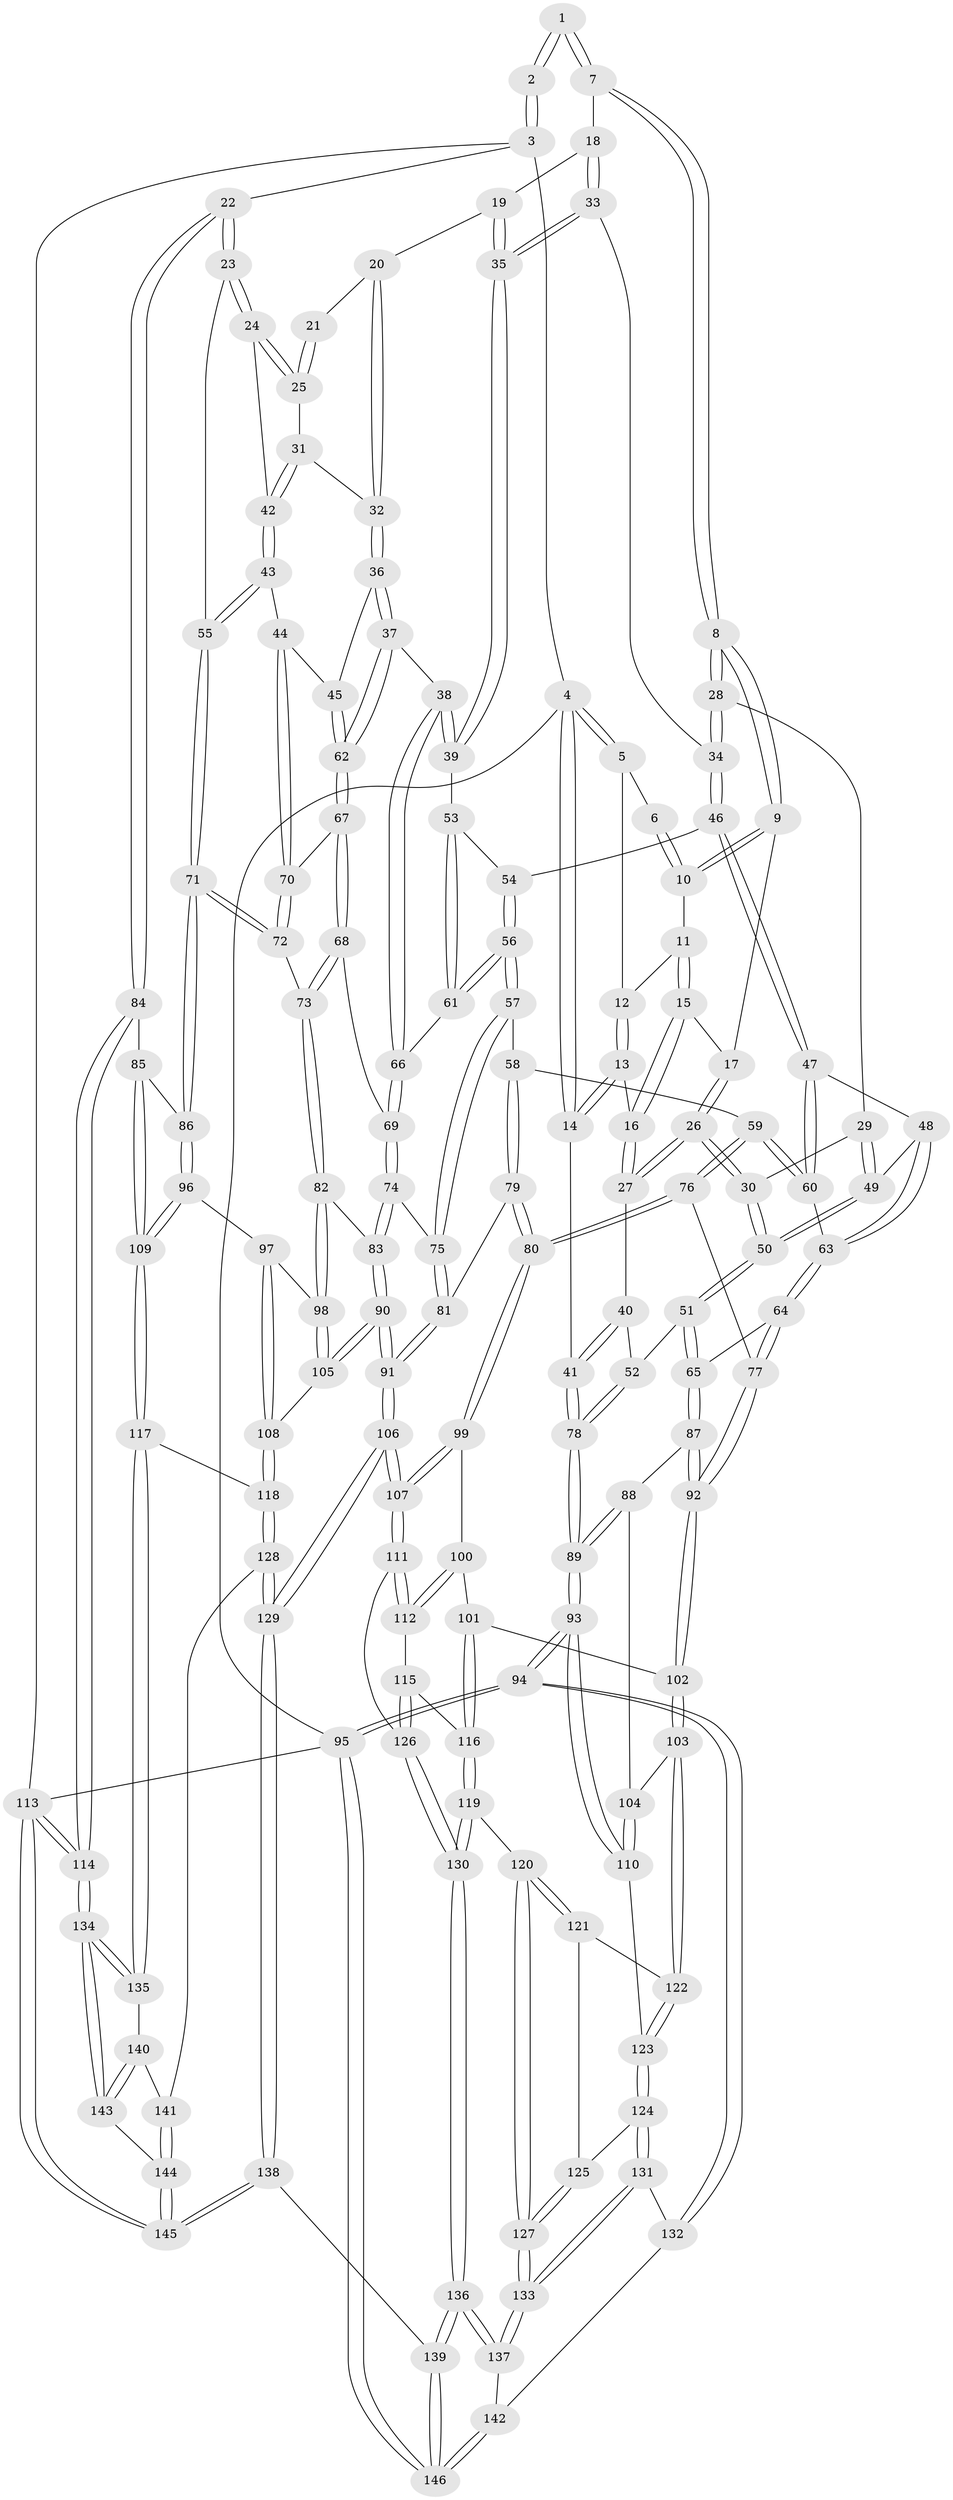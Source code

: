 // Generated by graph-tools (version 1.1) at 2025/51/03/09/25 03:51:00]
// undirected, 146 vertices, 362 edges
graph export_dot {
graph [start="1"]
  node [color=gray90,style=filled];
  1 [pos="+0.5374166092734839+0"];
  2 [pos="+1+0"];
  3 [pos="+1+0"];
  4 [pos="+0+0"];
  5 [pos="+0+0"];
  6 [pos="+0.29598686490554527+0"];
  7 [pos="+0.5084009581391791+0.12063822183965243"];
  8 [pos="+0.3566620600784525+0.14360963923443387"];
  9 [pos="+0.31438433438276825+0.10927685758992815"];
  10 [pos="+0.2818999546315551+0.04914499074081448"];
  11 [pos="+0.13661065082347704+0.09935525858009535"];
  12 [pos="+0.11221038746667975+0.08511493972551452"];
  13 [pos="+0+0.15348511967322315"];
  14 [pos="+0+0.18434883481265282"];
  15 [pos="+0.13728329710248616+0.11913988881433259"];
  16 [pos="+0.12009503006267983+0.20923544669099184"];
  17 [pos="+0.2246269000983683+0.18964012997473642"];
  18 [pos="+0.5129432077354494+0.1252387293230157"];
  19 [pos="+0.5501109646593674+0.14837003589087822"];
  20 [pos="+0.6038307811503004+0.15024953470065047"];
  21 [pos="+0.9609577679659953+0"];
  22 [pos="+1+0.37387537084352557"];
  23 [pos="+1+0.3748721191057435"];
  24 [pos="+0.9491857772790501+0.2718363750500611"];
  25 [pos="+0.8526094534796361+0.11900304387304313"];
  26 [pos="+0.18588429105535154+0.2583626845245142"];
  27 [pos="+0.13167815165380495+0.23994995703427638"];
  28 [pos="+0.35039602619990967+0.2382894645222112"];
  29 [pos="+0.3480808800816037+0.2403789075463231"];
  30 [pos="+0.19666673846032254+0.2721880270985721"];
  31 [pos="+0.8089228739875838+0.19050931727560735"];
  32 [pos="+0.7013596189812087+0.22837251338051903"];
  33 [pos="+0.4498018716028091+0.2917239791102278"];
  34 [pos="+0.4271002597397731+0.3017842658210609"];
  35 [pos="+0.5572669915914977+0.301586358136111"];
  36 [pos="+0.6771169613015562+0.2946094954741653"];
  37 [pos="+0.633027144308506+0.3302823672956127"];
  38 [pos="+0.5819776936743684+0.3338176489085247"];
  39 [pos="+0.5801405658224734+0.33242574340703973"];
  40 [pos="+0.09886079318660143+0.26550892437352347"];
  41 [pos="+0+0.3020383296747408"];
  42 [pos="+0.8388822207630348+0.3136167112370935"];
  43 [pos="+0.8374580036665288+0.343888578462009"];
  44 [pos="+0.7963025202115631+0.3605040730739446"];
  45 [pos="+0.7651825199882971+0.35499739776838257"];
  46 [pos="+0.42432791296626815+0.335635952405282"];
  47 [pos="+0.38927893075645675+0.36553174730641785"];
  48 [pos="+0.3365342016858063+0.37306933474429094"];
  49 [pos="+0.3006219189955771+0.3558739278763322"];
  50 [pos="+0.21732349386731634+0.38203336065461707"];
  51 [pos="+0.17198873256550853+0.4693766487772605"];
  52 [pos="+0.08652095335153004+0.4429432227344713"];
  53 [pos="+0.4852775276665616+0.3677496702997406"];
  54 [pos="+0.4470083367636115+0.3607208210704806"];
  55 [pos="+0.9269480575143739+0.42406299509259815"];
  56 [pos="+0.4560407574671489+0.4826092835361133"];
  57 [pos="+0.4481436699461462+0.493080864806422"];
  58 [pos="+0.44599885852675214+0.4946197563676817"];
  59 [pos="+0.42634579532478106+0.4861745132957117"];
  60 [pos="+0.40996262077100437+0.4772110551467502"];
  61 [pos="+0.5090464313127153+0.4463551431425051"];
  62 [pos="+0.6822993392820914+0.41756595591823026"];
  63 [pos="+0.3541738898320913+0.46750359067853997"];
  64 [pos="+0.22631642489024562+0.5078486300602572"];
  65 [pos="+0.17865086335506533+0.48126325350197674"];
  66 [pos="+0.5592207648643672+0.4282224578402423"];
  67 [pos="+0.6844741793543314+0.4392351937678587"];
  68 [pos="+0.6540801610548136+0.5049276157197025"];
  69 [pos="+0.6395092730024372+0.5106004080880568"];
  70 [pos="+0.7675641994903464+0.4357406802433165"];
  71 [pos="+0.8482113978104328+0.5480701542304296"];
  72 [pos="+0.8267494916961999+0.5440471200608463"];
  73 [pos="+0.7743972179092509+0.5529994314697724"];
  74 [pos="+0.6168529865480106+0.5450492606127836"];
  75 [pos="+0.6131987256914717+0.545067734458814"];
  76 [pos="+0.2800056678681345+0.5874182775659632"];
  77 [pos="+0.28000271516193154+0.5874155061182749"];
  78 [pos="+0+0.4345168494150377"];
  79 [pos="+0.4416754328324513+0.6043106726290168"];
  80 [pos="+0.3096965935516366+0.6206913960538036"];
  81 [pos="+0.44380926327668807+0.6066493368000253"];
  82 [pos="+0.7200614401057848+0.634121401484698"];
  83 [pos="+0.6200373913600119+0.6128141705618537"];
  84 [pos="+1+0.6352768627810007"];
  85 [pos="+0.9978899640507557+0.6302475927393391"];
  86 [pos="+0.8649837923898963+0.5784308238346232"];
  87 [pos="+0.12327530332735087+0.6056887061661796"];
  88 [pos="+0.1178626934906158+0.6102671603377011"];
  89 [pos="+0+0.5333090499082976"];
  90 [pos="+0.5533722723170169+0.7473671473520832"];
  91 [pos="+0.526563829528443+0.7652254172947229"];
  92 [pos="+0.18712282352053874+0.6683772846843709"];
  93 [pos="+0+0.6952071504271685"];
  94 [pos="+0+0.8019216561335658"];
  95 [pos="+0+1"];
  96 [pos="+0.8318028057988038+0.6949328906830408"];
  97 [pos="+0.7607620816706758+0.684625831139548"];
  98 [pos="+0.726976673704552+0.666354338428139"];
  99 [pos="+0.3025178005447064+0.6687694425494467"];
  100 [pos="+0.2918429385951784+0.6890780451506391"];
  101 [pos="+0.23505264589046074+0.7160503452645482"];
  102 [pos="+0.19923491979504587+0.7177405579588172"];
  103 [pos="+0.1978800671115894+0.7189507834944768"];
  104 [pos="+0.08319959046774819+0.6753949734506416"];
  105 [pos="+0.65457347773383+0.7397259465325973"];
  106 [pos="+0.5167753570934599+0.7890655945337616"];
  107 [pos="+0.5022079038124763+0.789890513190005"];
  108 [pos="+0.7239520085478862+0.7703023795300465"];
  109 [pos="+0.8620714733020046+0.7980707982572885"];
  110 [pos="+0.030140676557460777+0.7295574136816948"];
  111 [pos="+0.4206079509243164+0.807605638160866"];
  112 [pos="+0.3065564300719825+0.7298402455169242"];
  113 [pos="+1+1"];
  114 [pos="+1+1"];
  115 [pos="+0.29120588026782646+0.7823253601160595"];
  116 [pos="+0.25991864382370133+0.7920743709280204"];
  117 [pos="+0.8620717166068311+0.7981021493807362"];
  118 [pos="+0.7596295163687306+0.7996623917981969"];
  119 [pos="+0.23962430018797112+0.8190435333947037"];
  120 [pos="+0.22411047468374032+0.8292067881964923"];
  121 [pos="+0.18799000608144695+0.7569616242198993"];
  122 [pos="+0.19752585154577795+0.7195590568742746"];
  123 [pos="+0.05230924829854876+0.7518588121425227"];
  124 [pos="+0.07396319831086942+0.783563713187634"];
  125 [pos="+0.13848287392009626+0.7856631705446221"];
  126 [pos="+0.361288996716633+0.8377598554517524"];
  127 [pos="+0.20426841350772137+0.8741604456024545"];
  128 [pos="+0.6816618542580399+0.8941461202579251"];
  129 [pos="+0.5591237225749366+0.9205972836761988"];
  130 [pos="+0.3522316999508694+0.8476048631081596"];
  131 [pos="+0.08012520811810711+0.8430344841732684"];
  132 [pos="+0.05629834219929096+0.8747587516248116"];
  133 [pos="+0.20015481043621336+0.8984082781535581"];
  134 [pos="+1+1"];
  135 [pos="+0.881898280606363+0.8258513253672016"];
  136 [pos="+0.27075653144402356+0.993340090060381"];
  137 [pos="+0.20703463874841774+0.9199180371354448"];
  138 [pos="+0.511301521337481+1"];
  139 [pos="+0.33181595397150965+1"];
  140 [pos="+0.8171282209148077+0.9070971987384759"];
  141 [pos="+0.7292991369760318+0.9138234256286931"];
  142 [pos="+0.05024606380514534+0.9580938718790805"];
  143 [pos="+0.814893155696953+0.9669517477775129"];
  144 [pos="+0.7779021816284472+1"];
  145 [pos="+0.7360882553053636+1"];
  146 [pos="+0+1"];
  1 -- 2;
  1 -- 2;
  1 -- 7;
  1 -- 7;
  2 -- 3;
  2 -- 3;
  3 -- 4;
  3 -- 22;
  3 -- 113;
  4 -- 5;
  4 -- 5;
  4 -- 14;
  4 -- 14;
  4 -- 95;
  5 -- 6;
  5 -- 12;
  6 -- 10;
  6 -- 10;
  7 -- 8;
  7 -- 8;
  7 -- 18;
  8 -- 9;
  8 -- 9;
  8 -- 28;
  8 -- 28;
  9 -- 10;
  9 -- 10;
  9 -- 17;
  10 -- 11;
  11 -- 12;
  11 -- 15;
  11 -- 15;
  12 -- 13;
  12 -- 13;
  13 -- 14;
  13 -- 14;
  13 -- 16;
  14 -- 41;
  15 -- 16;
  15 -- 16;
  15 -- 17;
  16 -- 27;
  16 -- 27;
  17 -- 26;
  17 -- 26;
  18 -- 19;
  18 -- 33;
  18 -- 33;
  19 -- 20;
  19 -- 35;
  19 -- 35;
  20 -- 21;
  20 -- 32;
  20 -- 32;
  21 -- 25;
  21 -- 25;
  22 -- 23;
  22 -- 23;
  22 -- 84;
  22 -- 84;
  23 -- 24;
  23 -- 24;
  23 -- 55;
  24 -- 25;
  24 -- 25;
  24 -- 42;
  25 -- 31;
  26 -- 27;
  26 -- 27;
  26 -- 30;
  26 -- 30;
  27 -- 40;
  28 -- 29;
  28 -- 34;
  28 -- 34;
  29 -- 30;
  29 -- 49;
  29 -- 49;
  30 -- 50;
  30 -- 50;
  31 -- 32;
  31 -- 42;
  31 -- 42;
  32 -- 36;
  32 -- 36;
  33 -- 34;
  33 -- 35;
  33 -- 35;
  34 -- 46;
  34 -- 46;
  35 -- 39;
  35 -- 39;
  36 -- 37;
  36 -- 37;
  36 -- 45;
  37 -- 38;
  37 -- 62;
  37 -- 62;
  38 -- 39;
  38 -- 39;
  38 -- 66;
  38 -- 66;
  39 -- 53;
  40 -- 41;
  40 -- 41;
  40 -- 52;
  41 -- 78;
  41 -- 78;
  42 -- 43;
  42 -- 43;
  43 -- 44;
  43 -- 55;
  43 -- 55;
  44 -- 45;
  44 -- 70;
  44 -- 70;
  45 -- 62;
  45 -- 62;
  46 -- 47;
  46 -- 47;
  46 -- 54;
  47 -- 48;
  47 -- 60;
  47 -- 60;
  48 -- 49;
  48 -- 63;
  48 -- 63;
  49 -- 50;
  49 -- 50;
  50 -- 51;
  50 -- 51;
  51 -- 52;
  51 -- 65;
  51 -- 65;
  52 -- 78;
  52 -- 78;
  53 -- 54;
  53 -- 61;
  53 -- 61;
  54 -- 56;
  54 -- 56;
  55 -- 71;
  55 -- 71;
  56 -- 57;
  56 -- 57;
  56 -- 61;
  56 -- 61;
  57 -- 58;
  57 -- 75;
  57 -- 75;
  58 -- 59;
  58 -- 79;
  58 -- 79;
  59 -- 60;
  59 -- 60;
  59 -- 76;
  59 -- 76;
  60 -- 63;
  61 -- 66;
  62 -- 67;
  62 -- 67;
  63 -- 64;
  63 -- 64;
  64 -- 65;
  64 -- 77;
  64 -- 77;
  65 -- 87;
  65 -- 87;
  66 -- 69;
  66 -- 69;
  67 -- 68;
  67 -- 68;
  67 -- 70;
  68 -- 69;
  68 -- 73;
  68 -- 73;
  69 -- 74;
  69 -- 74;
  70 -- 72;
  70 -- 72;
  71 -- 72;
  71 -- 72;
  71 -- 86;
  71 -- 86;
  72 -- 73;
  73 -- 82;
  73 -- 82;
  74 -- 75;
  74 -- 83;
  74 -- 83;
  75 -- 81;
  75 -- 81;
  76 -- 77;
  76 -- 80;
  76 -- 80;
  77 -- 92;
  77 -- 92;
  78 -- 89;
  78 -- 89;
  79 -- 80;
  79 -- 80;
  79 -- 81;
  80 -- 99;
  80 -- 99;
  81 -- 91;
  81 -- 91;
  82 -- 83;
  82 -- 98;
  82 -- 98;
  83 -- 90;
  83 -- 90;
  84 -- 85;
  84 -- 114;
  84 -- 114;
  85 -- 86;
  85 -- 109;
  85 -- 109;
  86 -- 96;
  86 -- 96;
  87 -- 88;
  87 -- 92;
  87 -- 92;
  88 -- 89;
  88 -- 89;
  88 -- 104;
  89 -- 93;
  89 -- 93;
  90 -- 91;
  90 -- 91;
  90 -- 105;
  90 -- 105;
  91 -- 106;
  91 -- 106;
  92 -- 102;
  92 -- 102;
  93 -- 94;
  93 -- 94;
  93 -- 110;
  93 -- 110;
  94 -- 95;
  94 -- 95;
  94 -- 132;
  94 -- 132;
  95 -- 146;
  95 -- 146;
  95 -- 113;
  96 -- 97;
  96 -- 109;
  96 -- 109;
  97 -- 98;
  97 -- 108;
  97 -- 108;
  98 -- 105;
  98 -- 105;
  99 -- 100;
  99 -- 107;
  99 -- 107;
  100 -- 101;
  100 -- 112;
  100 -- 112;
  101 -- 102;
  101 -- 116;
  101 -- 116;
  102 -- 103;
  102 -- 103;
  103 -- 104;
  103 -- 122;
  103 -- 122;
  104 -- 110;
  104 -- 110;
  105 -- 108;
  106 -- 107;
  106 -- 107;
  106 -- 129;
  106 -- 129;
  107 -- 111;
  107 -- 111;
  108 -- 118;
  108 -- 118;
  109 -- 117;
  109 -- 117;
  110 -- 123;
  111 -- 112;
  111 -- 112;
  111 -- 126;
  112 -- 115;
  113 -- 114;
  113 -- 114;
  113 -- 145;
  113 -- 145;
  114 -- 134;
  114 -- 134;
  115 -- 116;
  115 -- 126;
  115 -- 126;
  116 -- 119;
  116 -- 119;
  117 -- 118;
  117 -- 135;
  117 -- 135;
  118 -- 128;
  118 -- 128;
  119 -- 120;
  119 -- 130;
  119 -- 130;
  120 -- 121;
  120 -- 121;
  120 -- 127;
  120 -- 127;
  121 -- 122;
  121 -- 125;
  122 -- 123;
  122 -- 123;
  123 -- 124;
  123 -- 124;
  124 -- 125;
  124 -- 131;
  124 -- 131;
  125 -- 127;
  125 -- 127;
  126 -- 130;
  126 -- 130;
  127 -- 133;
  127 -- 133;
  128 -- 129;
  128 -- 129;
  128 -- 141;
  129 -- 138;
  129 -- 138;
  130 -- 136;
  130 -- 136;
  131 -- 132;
  131 -- 133;
  131 -- 133;
  132 -- 142;
  133 -- 137;
  133 -- 137;
  134 -- 135;
  134 -- 135;
  134 -- 143;
  134 -- 143;
  135 -- 140;
  136 -- 137;
  136 -- 137;
  136 -- 139;
  136 -- 139;
  137 -- 142;
  138 -- 139;
  138 -- 145;
  138 -- 145;
  139 -- 146;
  139 -- 146;
  140 -- 141;
  140 -- 143;
  140 -- 143;
  141 -- 144;
  141 -- 144;
  142 -- 146;
  142 -- 146;
  143 -- 144;
  144 -- 145;
  144 -- 145;
}
